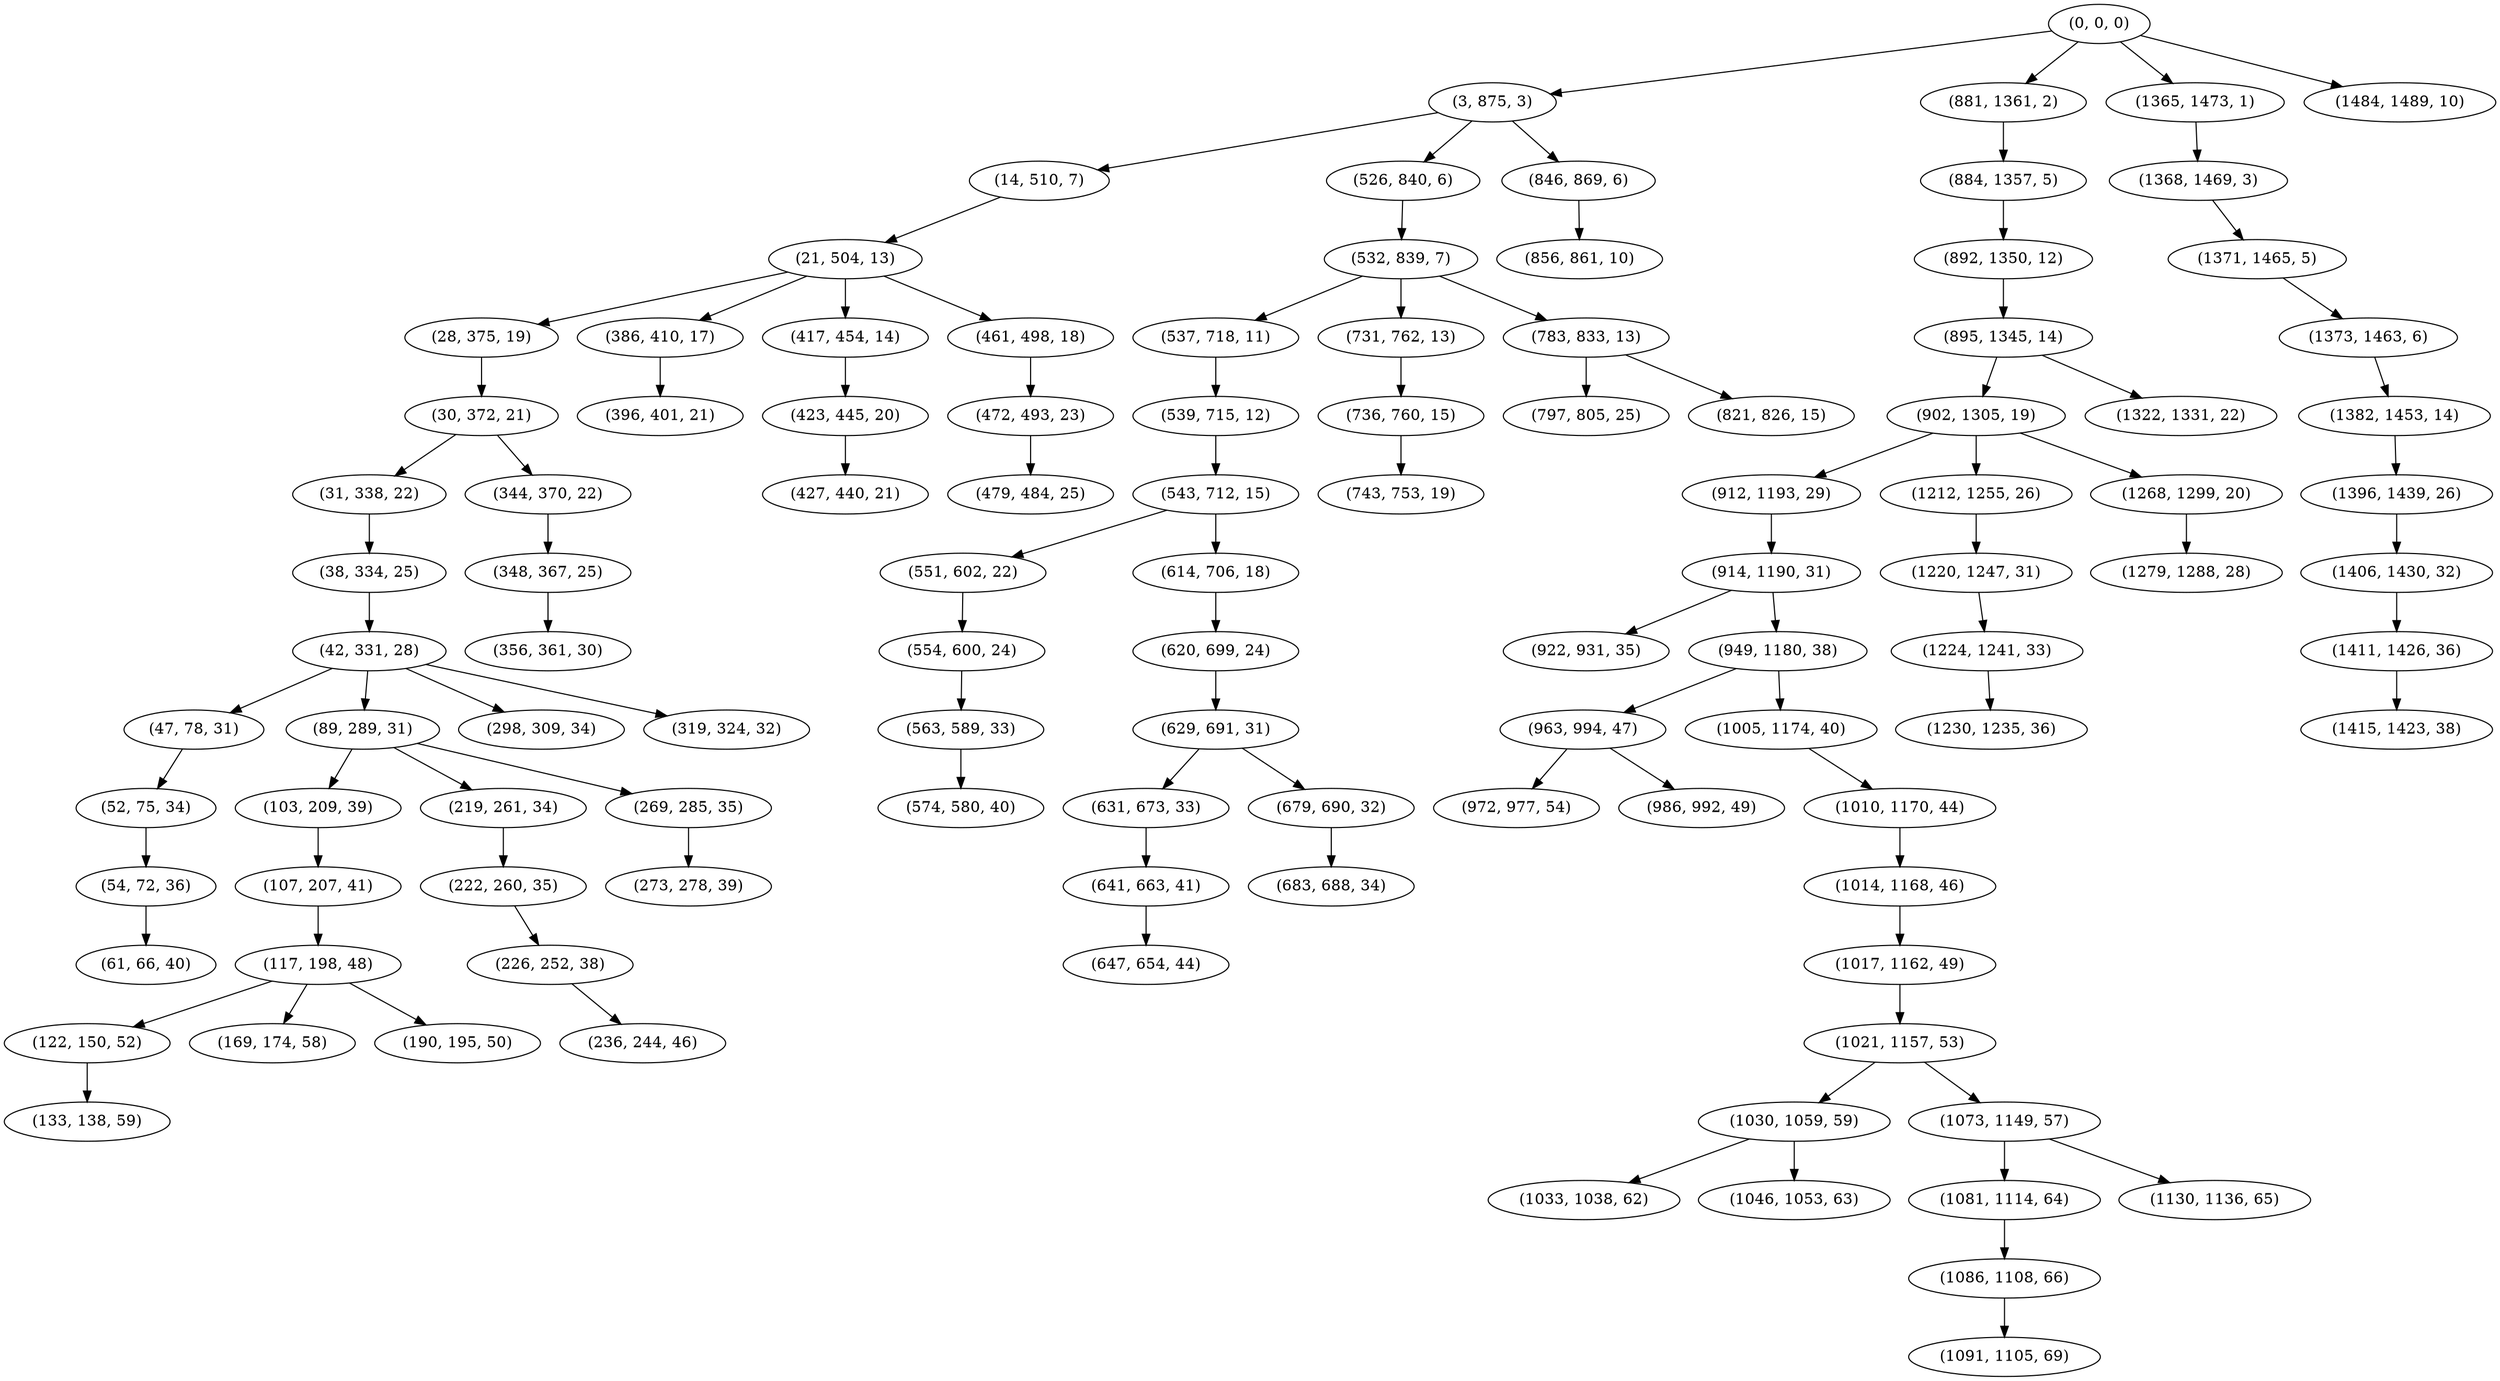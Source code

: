 digraph tree {
    "(0, 0, 0)";
    "(3, 875, 3)";
    "(14, 510, 7)";
    "(21, 504, 13)";
    "(28, 375, 19)";
    "(30, 372, 21)";
    "(31, 338, 22)";
    "(38, 334, 25)";
    "(42, 331, 28)";
    "(47, 78, 31)";
    "(52, 75, 34)";
    "(54, 72, 36)";
    "(61, 66, 40)";
    "(89, 289, 31)";
    "(103, 209, 39)";
    "(107, 207, 41)";
    "(117, 198, 48)";
    "(122, 150, 52)";
    "(133, 138, 59)";
    "(169, 174, 58)";
    "(190, 195, 50)";
    "(219, 261, 34)";
    "(222, 260, 35)";
    "(226, 252, 38)";
    "(236, 244, 46)";
    "(269, 285, 35)";
    "(273, 278, 39)";
    "(298, 309, 34)";
    "(319, 324, 32)";
    "(344, 370, 22)";
    "(348, 367, 25)";
    "(356, 361, 30)";
    "(386, 410, 17)";
    "(396, 401, 21)";
    "(417, 454, 14)";
    "(423, 445, 20)";
    "(427, 440, 21)";
    "(461, 498, 18)";
    "(472, 493, 23)";
    "(479, 484, 25)";
    "(526, 840, 6)";
    "(532, 839, 7)";
    "(537, 718, 11)";
    "(539, 715, 12)";
    "(543, 712, 15)";
    "(551, 602, 22)";
    "(554, 600, 24)";
    "(563, 589, 33)";
    "(574, 580, 40)";
    "(614, 706, 18)";
    "(620, 699, 24)";
    "(629, 691, 31)";
    "(631, 673, 33)";
    "(641, 663, 41)";
    "(647, 654, 44)";
    "(679, 690, 32)";
    "(683, 688, 34)";
    "(731, 762, 13)";
    "(736, 760, 15)";
    "(743, 753, 19)";
    "(783, 833, 13)";
    "(797, 805, 25)";
    "(821, 826, 15)";
    "(846, 869, 6)";
    "(856, 861, 10)";
    "(881, 1361, 2)";
    "(884, 1357, 5)";
    "(892, 1350, 12)";
    "(895, 1345, 14)";
    "(902, 1305, 19)";
    "(912, 1193, 29)";
    "(914, 1190, 31)";
    "(922, 931, 35)";
    "(949, 1180, 38)";
    "(963, 994, 47)";
    "(972, 977, 54)";
    "(986, 992, 49)";
    "(1005, 1174, 40)";
    "(1010, 1170, 44)";
    "(1014, 1168, 46)";
    "(1017, 1162, 49)";
    "(1021, 1157, 53)";
    "(1030, 1059, 59)";
    "(1033, 1038, 62)";
    "(1046, 1053, 63)";
    "(1073, 1149, 57)";
    "(1081, 1114, 64)";
    "(1086, 1108, 66)";
    "(1091, 1105, 69)";
    "(1130, 1136, 65)";
    "(1212, 1255, 26)";
    "(1220, 1247, 31)";
    "(1224, 1241, 33)";
    "(1230, 1235, 36)";
    "(1268, 1299, 20)";
    "(1279, 1288, 28)";
    "(1322, 1331, 22)";
    "(1365, 1473, 1)";
    "(1368, 1469, 3)";
    "(1371, 1465, 5)";
    "(1373, 1463, 6)";
    "(1382, 1453, 14)";
    "(1396, 1439, 26)";
    "(1406, 1430, 32)";
    "(1411, 1426, 36)";
    "(1415, 1423, 38)";
    "(1484, 1489, 10)";
    "(0, 0, 0)" -> "(3, 875, 3)";
    "(0, 0, 0)" -> "(881, 1361, 2)";
    "(0, 0, 0)" -> "(1365, 1473, 1)";
    "(0, 0, 0)" -> "(1484, 1489, 10)";
    "(3, 875, 3)" -> "(14, 510, 7)";
    "(3, 875, 3)" -> "(526, 840, 6)";
    "(3, 875, 3)" -> "(846, 869, 6)";
    "(14, 510, 7)" -> "(21, 504, 13)";
    "(21, 504, 13)" -> "(28, 375, 19)";
    "(21, 504, 13)" -> "(386, 410, 17)";
    "(21, 504, 13)" -> "(417, 454, 14)";
    "(21, 504, 13)" -> "(461, 498, 18)";
    "(28, 375, 19)" -> "(30, 372, 21)";
    "(30, 372, 21)" -> "(31, 338, 22)";
    "(30, 372, 21)" -> "(344, 370, 22)";
    "(31, 338, 22)" -> "(38, 334, 25)";
    "(38, 334, 25)" -> "(42, 331, 28)";
    "(42, 331, 28)" -> "(47, 78, 31)";
    "(42, 331, 28)" -> "(89, 289, 31)";
    "(42, 331, 28)" -> "(298, 309, 34)";
    "(42, 331, 28)" -> "(319, 324, 32)";
    "(47, 78, 31)" -> "(52, 75, 34)";
    "(52, 75, 34)" -> "(54, 72, 36)";
    "(54, 72, 36)" -> "(61, 66, 40)";
    "(89, 289, 31)" -> "(103, 209, 39)";
    "(89, 289, 31)" -> "(219, 261, 34)";
    "(89, 289, 31)" -> "(269, 285, 35)";
    "(103, 209, 39)" -> "(107, 207, 41)";
    "(107, 207, 41)" -> "(117, 198, 48)";
    "(117, 198, 48)" -> "(122, 150, 52)";
    "(117, 198, 48)" -> "(169, 174, 58)";
    "(117, 198, 48)" -> "(190, 195, 50)";
    "(122, 150, 52)" -> "(133, 138, 59)";
    "(219, 261, 34)" -> "(222, 260, 35)";
    "(222, 260, 35)" -> "(226, 252, 38)";
    "(226, 252, 38)" -> "(236, 244, 46)";
    "(269, 285, 35)" -> "(273, 278, 39)";
    "(344, 370, 22)" -> "(348, 367, 25)";
    "(348, 367, 25)" -> "(356, 361, 30)";
    "(386, 410, 17)" -> "(396, 401, 21)";
    "(417, 454, 14)" -> "(423, 445, 20)";
    "(423, 445, 20)" -> "(427, 440, 21)";
    "(461, 498, 18)" -> "(472, 493, 23)";
    "(472, 493, 23)" -> "(479, 484, 25)";
    "(526, 840, 6)" -> "(532, 839, 7)";
    "(532, 839, 7)" -> "(537, 718, 11)";
    "(532, 839, 7)" -> "(731, 762, 13)";
    "(532, 839, 7)" -> "(783, 833, 13)";
    "(537, 718, 11)" -> "(539, 715, 12)";
    "(539, 715, 12)" -> "(543, 712, 15)";
    "(543, 712, 15)" -> "(551, 602, 22)";
    "(543, 712, 15)" -> "(614, 706, 18)";
    "(551, 602, 22)" -> "(554, 600, 24)";
    "(554, 600, 24)" -> "(563, 589, 33)";
    "(563, 589, 33)" -> "(574, 580, 40)";
    "(614, 706, 18)" -> "(620, 699, 24)";
    "(620, 699, 24)" -> "(629, 691, 31)";
    "(629, 691, 31)" -> "(631, 673, 33)";
    "(629, 691, 31)" -> "(679, 690, 32)";
    "(631, 673, 33)" -> "(641, 663, 41)";
    "(641, 663, 41)" -> "(647, 654, 44)";
    "(679, 690, 32)" -> "(683, 688, 34)";
    "(731, 762, 13)" -> "(736, 760, 15)";
    "(736, 760, 15)" -> "(743, 753, 19)";
    "(783, 833, 13)" -> "(797, 805, 25)";
    "(783, 833, 13)" -> "(821, 826, 15)";
    "(846, 869, 6)" -> "(856, 861, 10)";
    "(881, 1361, 2)" -> "(884, 1357, 5)";
    "(884, 1357, 5)" -> "(892, 1350, 12)";
    "(892, 1350, 12)" -> "(895, 1345, 14)";
    "(895, 1345, 14)" -> "(902, 1305, 19)";
    "(895, 1345, 14)" -> "(1322, 1331, 22)";
    "(902, 1305, 19)" -> "(912, 1193, 29)";
    "(902, 1305, 19)" -> "(1212, 1255, 26)";
    "(902, 1305, 19)" -> "(1268, 1299, 20)";
    "(912, 1193, 29)" -> "(914, 1190, 31)";
    "(914, 1190, 31)" -> "(922, 931, 35)";
    "(914, 1190, 31)" -> "(949, 1180, 38)";
    "(949, 1180, 38)" -> "(963, 994, 47)";
    "(949, 1180, 38)" -> "(1005, 1174, 40)";
    "(963, 994, 47)" -> "(972, 977, 54)";
    "(963, 994, 47)" -> "(986, 992, 49)";
    "(1005, 1174, 40)" -> "(1010, 1170, 44)";
    "(1010, 1170, 44)" -> "(1014, 1168, 46)";
    "(1014, 1168, 46)" -> "(1017, 1162, 49)";
    "(1017, 1162, 49)" -> "(1021, 1157, 53)";
    "(1021, 1157, 53)" -> "(1030, 1059, 59)";
    "(1021, 1157, 53)" -> "(1073, 1149, 57)";
    "(1030, 1059, 59)" -> "(1033, 1038, 62)";
    "(1030, 1059, 59)" -> "(1046, 1053, 63)";
    "(1073, 1149, 57)" -> "(1081, 1114, 64)";
    "(1073, 1149, 57)" -> "(1130, 1136, 65)";
    "(1081, 1114, 64)" -> "(1086, 1108, 66)";
    "(1086, 1108, 66)" -> "(1091, 1105, 69)";
    "(1212, 1255, 26)" -> "(1220, 1247, 31)";
    "(1220, 1247, 31)" -> "(1224, 1241, 33)";
    "(1224, 1241, 33)" -> "(1230, 1235, 36)";
    "(1268, 1299, 20)" -> "(1279, 1288, 28)";
    "(1365, 1473, 1)" -> "(1368, 1469, 3)";
    "(1368, 1469, 3)" -> "(1371, 1465, 5)";
    "(1371, 1465, 5)" -> "(1373, 1463, 6)";
    "(1373, 1463, 6)" -> "(1382, 1453, 14)";
    "(1382, 1453, 14)" -> "(1396, 1439, 26)";
    "(1396, 1439, 26)" -> "(1406, 1430, 32)";
    "(1406, 1430, 32)" -> "(1411, 1426, 36)";
    "(1411, 1426, 36)" -> "(1415, 1423, 38)";
}
